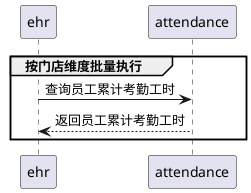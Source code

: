 @startuml

group 按门店维度批量执行
ehr -> attendance: 查询员工累计考勤工时
attendance --> ehr: 返回员工累计考勤工时
end

@enduml